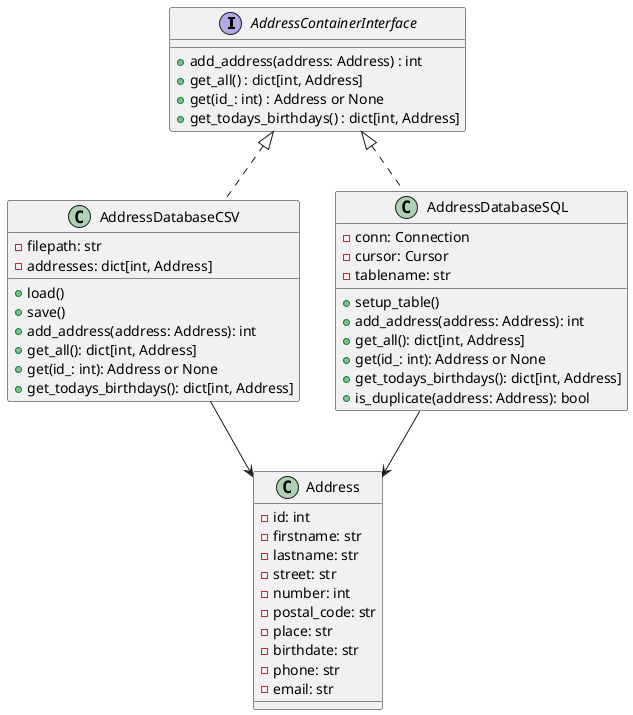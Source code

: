 @startuml
interface AddressContainerInterface {
    +add_address(address: Address) : int
    +get_all() : dict[int, Address]
    +get(id_: int) : Address or None
    +get_todays_birthdays() : dict[int, Address]
}

class Address {
    -id: int
    -firstname: str
    -lastname: str
    -street: str
    -number: int
    -postal_code: str
    -place: str
    -birthdate: str
    -phone: str
    -email: str
}

class AddressDatabaseCSV {
    -filepath: str
    -addresses: dict[int, Address]
    +load()
    +save()
    +add_address(address: Address): int
    +get_all(): dict[int, Address]
    +get(id_: int): Address or None
    +get_todays_birthdays(): dict[int, Address]
}

class AddressDatabaseSQL {
    -conn: Connection
    -cursor: Cursor
    -tablename: str
    +setup_table()
    +add_address(address: Address): int
    +get_all(): dict[int, Address]
    +get(id_: int): Address or None
    +get_todays_birthdays(): dict[int, Address]
    +is_duplicate(address: Address): bool
}

AddressContainerInterface <|.. AddressDatabaseCSV
AddressContainerInterface <|.. AddressDatabaseSQL
AddressDatabaseCSV --> Address
AddressDatabaseSQL --> Address

@enduml
